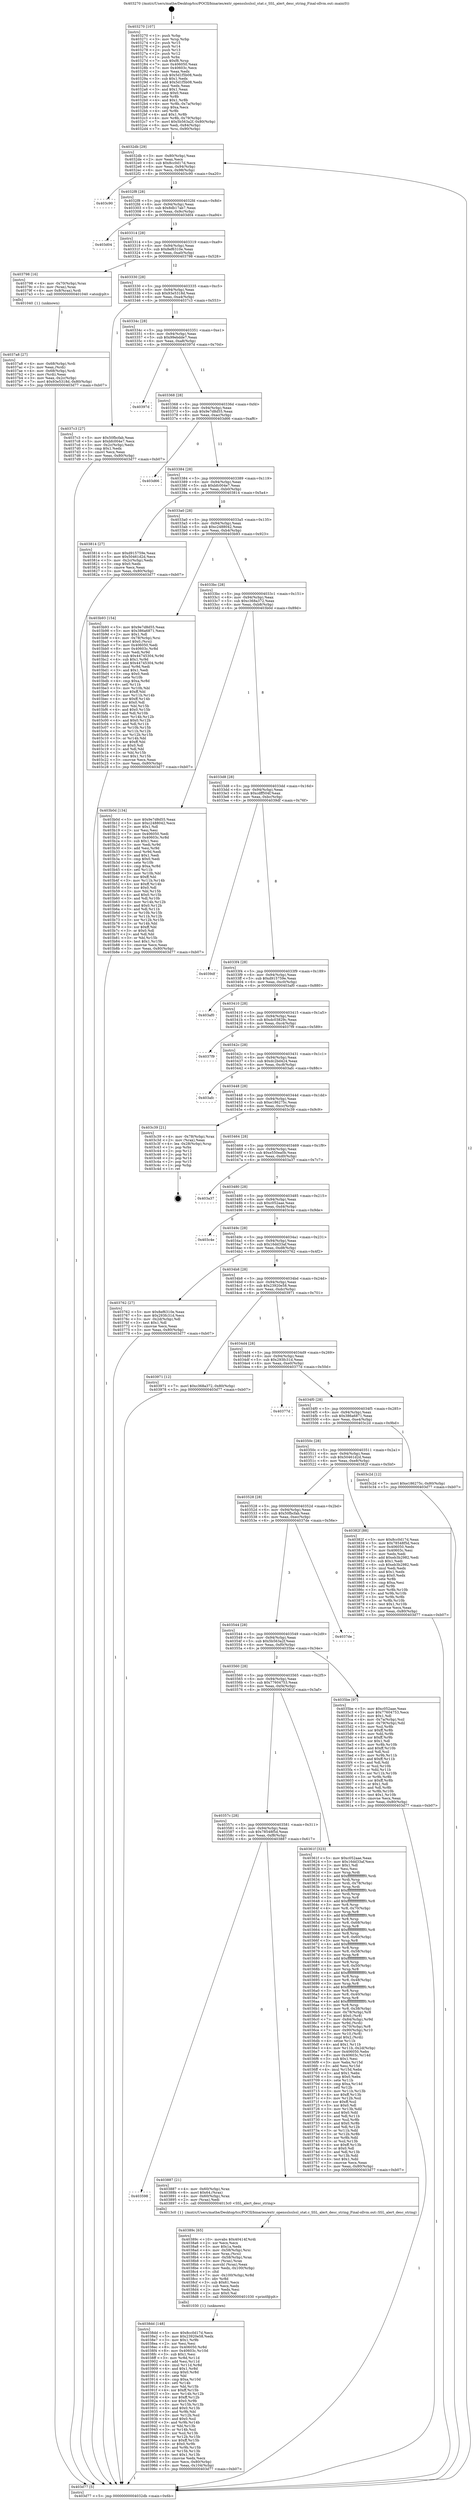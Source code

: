 digraph "0x403270" {
  label = "0x403270 (/mnt/c/Users/mathe/Desktop/tcc/POCII/binaries/extr_opensslsslssl_stat.c_SSL_alert_desc_string_Final-ollvm.out::main(0))"
  labelloc = "t"
  node[shape=record]

  Entry [label="",width=0.3,height=0.3,shape=circle,fillcolor=black,style=filled]
  "0x4032db" [label="{
     0x4032db [29]\l
     | [instrs]\l
     &nbsp;&nbsp;0x4032db \<+3\>: mov -0x80(%rbp),%eax\l
     &nbsp;&nbsp;0x4032de \<+2\>: mov %eax,%ecx\l
     &nbsp;&nbsp;0x4032e0 \<+6\>: sub $0x8cc0d17d,%ecx\l
     &nbsp;&nbsp;0x4032e6 \<+6\>: mov %eax,-0x94(%rbp)\l
     &nbsp;&nbsp;0x4032ec \<+6\>: mov %ecx,-0x98(%rbp)\l
     &nbsp;&nbsp;0x4032f2 \<+6\>: je 0000000000403c90 \<main+0xa20\>\l
  }"]
  "0x403c90" [label="{
     0x403c90\l
  }", style=dashed]
  "0x4032f8" [label="{
     0x4032f8 [28]\l
     | [instrs]\l
     &nbsp;&nbsp;0x4032f8 \<+5\>: jmp 00000000004032fd \<main+0x8d\>\l
     &nbsp;&nbsp;0x4032fd \<+6\>: mov -0x94(%rbp),%eax\l
     &nbsp;&nbsp;0x403303 \<+5\>: sub $0x8db17ab7,%eax\l
     &nbsp;&nbsp;0x403308 \<+6\>: mov %eax,-0x9c(%rbp)\l
     &nbsp;&nbsp;0x40330e \<+6\>: je 0000000000403d04 \<main+0xa94\>\l
  }"]
  Exit [label="",width=0.3,height=0.3,shape=circle,fillcolor=black,style=filled,peripheries=2]
  "0x403d04" [label="{
     0x403d04\l
  }", style=dashed]
  "0x403314" [label="{
     0x403314 [28]\l
     | [instrs]\l
     &nbsp;&nbsp;0x403314 \<+5\>: jmp 0000000000403319 \<main+0xa9\>\l
     &nbsp;&nbsp;0x403319 \<+6\>: mov -0x94(%rbp),%eax\l
     &nbsp;&nbsp;0x40331f \<+5\>: sub $0x8ef6310e,%eax\l
     &nbsp;&nbsp;0x403324 \<+6\>: mov %eax,-0xa0(%rbp)\l
     &nbsp;&nbsp;0x40332a \<+6\>: je 0000000000403798 \<main+0x528\>\l
  }"]
  "0x4038dd" [label="{
     0x4038dd [148]\l
     | [instrs]\l
     &nbsp;&nbsp;0x4038dd \<+5\>: mov $0x8cc0d17d,%ecx\l
     &nbsp;&nbsp;0x4038e2 \<+5\>: mov $0x23920e58,%edx\l
     &nbsp;&nbsp;0x4038e7 \<+3\>: mov $0x1,%r9b\l
     &nbsp;&nbsp;0x4038ea \<+2\>: xor %esi,%esi\l
     &nbsp;&nbsp;0x4038ec \<+8\>: mov 0x406050,%r8d\l
     &nbsp;&nbsp;0x4038f4 \<+8\>: mov 0x40603c,%r10d\l
     &nbsp;&nbsp;0x4038fc \<+3\>: sub $0x1,%esi\l
     &nbsp;&nbsp;0x4038ff \<+3\>: mov %r8d,%r11d\l
     &nbsp;&nbsp;0x403902 \<+3\>: add %esi,%r11d\l
     &nbsp;&nbsp;0x403905 \<+4\>: imul %r11d,%r8d\l
     &nbsp;&nbsp;0x403909 \<+4\>: and $0x1,%r8d\l
     &nbsp;&nbsp;0x40390d \<+4\>: cmp $0x0,%r8d\l
     &nbsp;&nbsp;0x403911 \<+3\>: sete %bl\l
     &nbsp;&nbsp;0x403914 \<+4\>: cmp $0xa,%r10d\l
     &nbsp;&nbsp;0x403918 \<+4\>: setl %r14b\l
     &nbsp;&nbsp;0x40391c \<+3\>: mov %bl,%r15b\l
     &nbsp;&nbsp;0x40391f \<+4\>: xor $0xff,%r15b\l
     &nbsp;&nbsp;0x403923 \<+3\>: mov %r14b,%r12b\l
     &nbsp;&nbsp;0x403926 \<+4\>: xor $0xff,%r12b\l
     &nbsp;&nbsp;0x40392a \<+4\>: xor $0x0,%r9b\l
     &nbsp;&nbsp;0x40392e \<+3\>: mov %r15b,%r13b\l
     &nbsp;&nbsp;0x403931 \<+4\>: and $0x0,%r13b\l
     &nbsp;&nbsp;0x403935 \<+3\>: and %r9b,%bl\l
     &nbsp;&nbsp;0x403938 \<+3\>: mov %r12b,%sil\l
     &nbsp;&nbsp;0x40393b \<+4\>: and $0x0,%sil\l
     &nbsp;&nbsp;0x40393f \<+3\>: and %r9b,%r14b\l
     &nbsp;&nbsp;0x403942 \<+3\>: or %bl,%r13b\l
     &nbsp;&nbsp;0x403945 \<+3\>: or %r14b,%sil\l
     &nbsp;&nbsp;0x403948 \<+3\>: xor %sil,%r13b\l
     &nbsp;&nbsp;0x40394b \<+3\>: or %r12b,%r15b\l
     &nbsp;&nbsp;0x40394e \<+4\>: xor $0xff,%r15b\l
     &nbsp;&nbsp;0x403952 \<+4\>: or $0x0,%r9b\l
     &nbsp;&nbsp;0x403956 \<+3\>: and %r9b,%r15b\l
     &nbsp;&nbsp;0x403959 \<+3\>: or %r15b,%r13b\l
     &nbsp;&nbsp;0x40395c \<+4\>: test $0x1,%r13b\l
     &nbsp;&nbsp;0x403960 \<+3\>: cmovne %edx,%ecx\l
     &nbsp;&nbsp;0x403963 \<+3\>: mov %ecx,-0x80(%rbp)\l
     &nbsp;&nbsp;0x403966 \<+6\>: mov %eax,-0x104(%rbp)\l
     &nbsp;&nbsp;0x40396c \<+5\>: jmp 0000000000403d77 \<main+0xb07\>\l
  }"]
  "0x403798" [label="{
     0x403798 [16]\l
     | [instrs]\l
     &nbsp;&nbsp;0x403798 \<+4\>: mov -0x70(%rbp),%rax\l
     &nbsp;&nbsp;0x40379c \<+3\>: mov (%rax),%rax\l
     &nbsp;&nbsp;0x40379f \<+4\>: mov 0x8(%rax),%rdi\l
     &nbsp;&nbsp;0x4037a3 \<+5\>: call 0000000000401040 \<atoi@plt\>\l
     | [calls]\l
     &nbsp;&nbsp;0x401040 \{1\} (unknown)\l
  }"]
  "0x403330" [label="{
     0x403330 [28]\l
     | [instrs]\l
     &nbsp;&nbsp;0x403330 \<+5\>: jmp 0000000000403335 \<main+0xc5\>\l
     &nbsp;&nbsp;0x403335 \<+6\>: mov -0x94(%rbp),%eax\l
     &nbsp;&nbsp;0x40333b \<+5\>: sub $0x93e5318d,%eax\l
     &nbsp;&nbsp;0x403340 \<+6\>: mov %eax,-0xa4(%rbp)\l
     &nbsp;&nbsp;0x403346 \<+6\>: je 00000000004037c3 \<main+0x553\>\l
  }"]
  "0x40389c" [label="{
     0x40389c [65]\l
     | [instrs]\l
     &nbsp;&nbsp;0x40389c \<+10\>: movabs $0x40414f,%rdi\l
     &nbsp;&nbsp;0x4038a6 \<+2\>: xor %ecx,%ecx\l
     &nbsp;&nbsp;0x4038a8 \<+5\>: mov $0x1a,%edx\l
     &nbsp;&nbsp;0x4038ad \<+4\>: mov -0x58(%rbp),%rsi\l
     &nbsp;&nbsp;0x4038b1 \<+3\>: mov %rax,(%rsi)\l
     &nbsp;&nbsp;0x4038b4 \<+4\>: mov -0x58(%rbp),%rax\l
     &nbsp;&nbsp;0x4038b8 \<+3\>: mov (%rax),%rax\l
     &nbsp;&nbsp;0x4038bb \<+3\>: movsbl (%rax),%eax\l
     &nbsp;&nbsp;0x4038be \<+6\>: mov %edx,-0x100(%rbp)\l
     &nbsp;&nbsp;0x4038c4 \<+1\>: cltd\l
     &nbsp;&nbsp;0x4038c5 \<+7\>: mov -0x100(%rbp),%r8d\l
     &nbsp;&nbsp;0x4038cc \<+3\>: idiv %r8d\l
     &nbsp;&nbsp;0x4038cf \<+3\>: sub $0x61,%ecx\l
     &nbsp;&nbsp;0x4038d2 \<+2\>: sub %ecx,%edx\l
     &nbsp;&nbsp;0x4038d4 \<+2\>: mov %edx,%esi\l
     &nbsp;&nbsp;0x4038d6 \<+2\>: mov $0x0,%al\l
     &nbsp;&nbsp;0x4038d8 \<+5\>: call 0000000000401030 \<printf@plt\>\l
     | [calls]\l
     &nbsp;&nbsp;0x401030 \{1\} (unknown)\l
  }"]
  "0x4037c3" [label="{
     0x4037c3 [27]\l
     | [instrs]\l
     &nbsp;&nbsp;0x4037c3 \<+5\>: mov $0x50fbcfab,%eax\l
     &nbsp;&nbsp;0x4037c8 \<+5\>: mov $0xbfc004e7,%ecx\l
     &nbsp;&nbsp;0x4037cd \<+3\>: mov -0x2c(%rbp),%edx\l
     &nbsp;&nbsp;0x4037d0 \<+3\>: cmp $0x1,%edx\l
     &nbsp;&nbsp;0x4037d3 \<+3\>: cmovl %ecx,%eax\l
     &nbsp;&nbsp;0x4037d6 \<+3\>: mov %eax,-0x80(%rbp)\l
     &nbsp;&nbsp;0x4037d9 \<+5\>: jmp 0000000000403d77 \<main+0xb07\>\l
  }"]
  "0x40334c" [label="{
     0x40334c [28]\l
     | [instrs]\l
     &nbsp;&nbsp;0x40334c \<+5\>: jmp 0000000000403351 \<main+0xe1\>\l
     &nbsp;&nbsp;0x403351 \<+6\>: mov -0x94(%rbp),%eax\l
     &nbsp;&nbsp;0x403357 \<+5\>: sub $0x99ebdde7,%eax\l
     &nbsp;&nbsp;0x40335c \<+6\>: mov %eax,-0xa8(%rbp)\l
     &nbsp;&nbsp;0x403362 \<+6\>: je 000000000040397d \<main+0x70d\>\l
  }"]
  "0x403598" [label="{
     0x403598\l
  }", style=dashed]
  "0x40397d" [label="{
     0x40397d\l
  }", style=dashed]
  "0x403368" [label="{
     0x403368 [28]\l
     | [instrs]\l
     &nbsp;&nbsp;0x403368 \<+5\>: jmp 000000000040336d \<main+0xfd\>\l
     &nbsp;&nbsp;0x40336d \<+6\>: mov -0x94(%rbp),%eax\l
     &nbsp;&nbsp;0x403373 \<+5\>: sub $0x9e7d8d55,%eax\l
     &nbsp;&nbsp;0x403378 \<+6\>: mov %eax,-0xac(%rbp)\l
     &nbsp;&nbsp;0x40337e \<+6\>: je 0000000000403d66 \<main+0xaf6\>\l
  }"]
  "0x403887" [label="{
     0x403887 [21]\l
     | [instrs]\l
     &nbsp;&nbsp;0x403887 \<+4\>: mov -0x60(%rbp),%rax\l
     &nbsp;&nbsp;0x40388b \<+6\>: movl $0x64,(%rax)\l
     &nbsp;&nbsp;0x403891 \<+4\>: mov -0x60(%rbp),%rax\l
     &nbsp;&nbsp;0x403895 \<+2\>: mov (%rax),%edi\l
     &nbsp;&nbsp;0x403897 \<+5\>: call 00000000004013c0 \<SSL_alert_desc_string\>\l
     | [calls]\l
     &nbsp;&nbsp;0x4013c0 \{1\} (/mnt/c/Users/mathe/Desktop/tcc/POCII/binaries/extr_opensslsslssl_stat.c_SSL_alert_desc_string_Final-ollvm.out::SSL_alert_desc_string)\l
  }"]
  "0x403d66" [label="{
     0x403d66\l
  }", style=dashed]
  "0x403384" [label="{
     0x403384 [28]\l
     | [instrs]\l
     &nbsp;&nbsp;0x403384 \<+5\>: jmp 0000000000403389 \<main+0x119\>\l
     &nbsp;&nbsp;0x403389 \<+6\>: mov -0x94(%rbp),%eax\l
     &nbsp;&nbsp;0x40338f \<+5\>: sub $0xbfc004e7,%eax\l
     &nbsp;&nbsp;0x403394 \<+6\>: mov %eax,-0xb0(%rbp)\l
     &nbsp;&nbsp;0x40339a \<+6\>: je 0000000000403814 \<main+0x5a4\>\l
  }"]
  "0x4037a8" [label="{
     0x4037a8 [27]\l
     | [instrs]\l
     &nbsp;&nbsp;0x4037a8 \<+4\>: mov -0x68(%rbp),%rdi\l
     &nbsp;&nbsp;0x4037ac \<+2\>: mov %eax,(%rdi)\l
     &nbsp;&nbsp;0x4037ae \<+4\>: mov -0x68(%rbp),%rdi\l
     &nbsp;&nbsp;0x4037b2 \<+2\>: mov (%rdi),%eax\l
     &nbsp;&nbsp;0x4037b4 \<+3\>: mov %eax,-0x2c(%rbp)\l
     &nbsp;&nbsp;0x4037b7 \<+7\>: movl $0x93e5318d,-0x80(%rbp)\l
     &nbsp;&nbsp;0x4037be \<+5\>: jmp 0000000000403d77 \<main+0xb07\>\l
  }"]
  "0x403814" [label="{
     0x403814 [27]\l
     | [instrs]\l
     &nbsp;&nbsp;0x403814 \<+5\>: mov $0xd915759e,%eax\l
     &nbsp;&nbsp;0x403819 \<+5\>: mov $0x50461d2d,%ecx\l
     &nbsp;&nbsp;0x40381e \<+3\>: mov -0x2c(%rbp),%edx\l
     &nbsp;&nbsp;0x403821 \<+3\>: cmp $0x0,%edx\l
     &nbsp;&nbsp;0x403824 \<+3\>: cmove %ecx,%eax\l
     &nbsp;&nbsp;0x403827 \<+3\>: mov %eax,-0x80(%rbp)\l
     &nbsp;&nbsp;0x40382a \<+5\>: jmp 0000000000403d77 \<main+0xb07\>\l
  }"]
  "0x4033a0" [label="{
     0x4033a0 [28]\l
     | [instrs]\l
     &nbsp;&nbsp;0x4033a0 \<+5\>: jmp 00000000004033a5 \<main+0x135\>\l
     &nbsp;&nbsp;0x4033a5 \<+6\>: mov -0x94(%rbp),%eax\l
     &nbsp;&nbsp;0x4033ab \<+5\>: sub $0xc2488042,%eax\l
     &nbsp;&nbsp;0x4033b0 \<+6\>: mov %eax,-0xb4(%rbp)\l
     &nbsp;&nbsp;0x4033b6 \<+6\>: je 0000000000403b93 \<main+0x923\>\l
  }"]
  "0x40357c" [label="{
     0x40357c [28]\l
     | [instrs]\l
     &nbsp;&nbsp;0x40357c \<+5\>: jmp 0000000000403581 \<main+0x311\>\l
     &nbsp;&nbsp;0x403581 \<+6\>: mov -0x94(%rbp),%eax\l
     &nbsp;&nbsp;0x403587 \<+5\>: sub $0x78548f5d,%eax\l
     &nbsp;&nbsp;0x40358c \<+6\>: mov %eax,-0xf8(%rbp)\l
     &nbsp;&nbsp;0x403592 \<+6\>: je 0000000000403887 \<main+0x617\>\l
  }"]
  "0x403b93" [label="{
     0x403b93 [154]\l
     | [instrs]\l
     &nbsp;&nbsp;0x403b93 \<+5\>: mov $0x9e7d8d55,%eax\l
     &nbsp;&nbsp;0x403b98 \<+5\>: mov $0x386a6871,%ecx\l
     &nbsp;&nbsp;0x403b9d \<+2\>: mov $0x1,%dl\l
     &nbsp;&nbsp;0x403b9f \<+4\>: mov -0x78(%rbp),%rsi\l
     &nbsp;&nbsp;0x403ba3 \<+6\>: movl $0x0,(%rsi)\l
     &nbsp;&nbsp;0x403ba9 \<+7\>: mov 0x406050,%edi\l
     &nbsp;&nbsp;0x403bb0 \<+8\>: mov 0x40603c,%r8d\l
     &nbsp;&nbsp;0x403bb8 \<+3\>: mov %edi,%r9d\l
     &nbsp;&nbsp;0x403bbb \<+7\>: sub $0x44745304,%r9d\l
     &nbsp;&nbsp;0x403bc2 \<+4\>: sub $0x1,%r9d\l
     &nbsp;&nbsp;0x403bc6 \<+7\>: add $0x44745304,%r9d\l
     &nbsp;&nbsp;0x403bcd \<+4\>: imul %r9d,%edi\l
     &nbsp;&nbsp;0x403bd1 \<+3\>: and $0x1,%edi\l
     &nbsp;&nbsp;0x403bd4 \<+3\>: cmp $0x0,%edi\l
     &nbsp;&nbsp;0x403bd7 \<+4\>: sete %r10b\l
     &nbsp;&nbsp;0x403bdb \<+4\>: cmp $0xa,%r8d\l
     &nbsp;&nbsp;0x403bdf \<+4\>: setl %r11b\l
     &nbsp;&nbsp;0x403be3 \<+3\>: mov %r10b,%bl\l
     &nbsp;&nbsp;0x403be6 \<+3\>: xor $0xff,%bl\l
     &nbsp;&nbsp;0x403be9 \<+3\>: mov %r11b,%r14b\l
     &nbsp;&nbsp;0x403bec \<+4\>: xor $0xff,%r14b\l
     &nbsp;&nbsp;0x403bf0 \<+3\>: xor $0x0,%dl\l
     &nbsp;&nbsp;0x403bf3 \<+3\>: mov %bl,%r15b\l
     &nbsp;&nbsp;0x403bf6 \<+4\>: and $0x0,%r15b\l
     &nbsp;&nbsp;0x403bfa \<+3\>: and %dl,%r10b\l
     &nbsp;&nbsp;0x403bfd \<+3\>: mov %r14b,%r12b\l
     &nbsp;&nbsp;0x403c00 \<+4\>: and $0x0,%r12b\l
     &nbsp;&nbsp;0x403c04 \<+3\>: and %dl,%r11b\l
     &nbsp;&nbsp;0x403c07 \<+3\>: or %r10b,%r15b\l
     &nbsp;&nbsp;0x403c0a \<+3\>: or %r11b,%r12b\l
     &nbsp;&nbsp;0x403c0d \<+3\>: xor %r12b,%r15b\l
     &nbsp;&nbsp;0x403c10 \<+3\>: or %r14b,%bl\l
     &nbsp;&nbsp;0x403c13 \<+3\>: xor $0xff,%bl\l
     &nbsp;&nbsp;0x403c16 \<+3\>: or $0x0,%dl\l
     &nbsp;&nbsp;0x403c19 \<+2\>: and %dl,%bl\l
     &nbsp;&nbsp;0x403c1b \<+3\>: or %bl,%r15b\l
     &nbsp;&nbsp;0x403c1e \<+4\>: test $0x1,%r15b\l
     &nbsp;&nbsp;0x403c22 \<+3\>: cmovne %ecx,%eax\l
     &nbsp;&nbsp;0x403c25 \<+3\>: mov %eax,-0x80(%rbp)\l
     &nbsp;&nbsp;0x403c28 \<+5\>: jmp 0000000000403d77 \<main+0xb07\>\l
  }"]
  "0x4033bc" [label="{
     0x4033bc [28]\l
     | [instrs]\l
     &nbsp;&nbsp;0x4033bc \<+5\>: jmp 00000000004033c1 \<main+0x151\>\l
     &nbsp;&nbsp;0x4033c1 \<+6\>: mov -0x94(%rbp),%eax\l
     &nbsp;&nbsp;0x4033c7 \<+5\>: sub $0xc368a372,%eax\l
     &nbsp;&nbsp;0x4033cc \<+6\>: mov %eax,-0xb8(%rbp)\l
     &nbsp;&nbsp;0x4033d2 \<+6\>: je 0000000000403b0d \<main+0x89d\>\l
  }"]
  "0x40361f" [label="{
     0x40361f [323]\l
     | [instrs]\l
     &nbsp;&nbsp;0x40361f \<+5\>: mov $0xc052aae,%eax\l
     &nbsp;&nbsp;0x403624 \<+5\>: mov $0x16dd33af,%ecx\l
     &nbsp;&nbsp;0x403629 \<+2\>: mov $0x1,%dl\l
     &nbsp;&nbsp;0x40362b \<+2\>: xor %esi,%esi\l
     &nbsp;&nbsp;0x40362d \<+3\>: mov %rsp,%rdi\l
     &nbsp;&nbsp;0x403630 \<+4\>: add $0xfffffffffffffff0,%rdi\l
     &nbsp;&nbsp;0x403634 \<+3\>: mov %rdi,%rsp\l
     &nbsp;&nbsp;0x403637 \<+4\>: mov %rdi,-0x78(%rbp)\l
     &nbsp;&nbsp;0x40363b \<+3\>: mov %rsp,%rdi\l
     &nbsp;&nbsp;0x40363e \<+4\>: add $0xfffffffffffffff0,%rdi\l
     &nbsp;&nbsp;0x403642 \<+3\>: mov %rdi,%rsp\l
     &nbsp;&nbsp;0x403645 \<+3\>: mov %rsp,%r8\l
     &nbsp;&nbsp;0x403648 \<+4\>: add $0xfffffffffffffff0,%r8\l
     &nbsp;&nbsp;0x40364c \<+3\>: mov %r8,%rsp\l
     &nbsp;&nbsp;0x40364f \<+4\>: mov %r8,-0x70(%rbp)\l
     &nbsp;&nbsp;0x403653 \<+3\>: mov %rsp,%r8\l
     &nbsp;&nbsp;0x403656 \<+4\>: add $0xfffffffffffffff0,%r8\l
     &nbsp;&nbsp;0x40365a \<+3\>: mov %r8,%rsp\l
     &nbsp;&nbsp;0x40365d \<+4\>: mov %r8,-0x68(%rbp)\l
     &nbsp;&nbsp;0x403661 \<+3\>: mov %rsp,%r8\l
     &nbsp;&nbsp;0x403664 \<+4\>: add $0xfffffffffffffff0,%r8\l
     &nbsp;&nbsp;0x403668 \<+3\>: mov %r8,%rsp\l
     &nbsp;&nbsp;0x40366b \<+4\>: mov %r8,-0x60(%rbp)\l
     &nbsp;&nbsp;0x40366f \<+3\>: mov %rsp,%r8\l
     &nbsp;&nbsp;0x403672 \<+4\>: add $0xfffffffffffffff0,%r8\l
     &nbsp;&nbsp;0x403676 \<+3\>: mov %r8,%rsp\l
     &nbsp;&nbsp;0x403679 \<+4\>: mov %r8,-0x58(%rbp)\l
     &nbsp;&nbsp;0x40367d \<+3\>: mov %rsp,%r8\l
     &nbsp;&nbsp;0x403680 \<+4\>: add $0xfffffffffffffff0,%r8\l
     &nbsp;&nbsp;0x403684 \<+3\>: mov %r8,%rsp\l
     &nbsp;&nbsp;0x403687 \<+4\>: mov %r8,-0x50(%rbp)\l
     &nbsp;&nbsp;0x40368b \<+3\>: mov %rsp,%r8\l
     &nbsp;&nbsp;0x40368e \<+4\>: add $0xfffffffffffffff0,%r8\l
     &nbsp;&nbsp;0x403692 \<+3\>: mov %r8,%rsp\l
     &nbsp;&nbsp;0x403695 \<+4\>: mov %r8,-0x48(%rbp)\l
     &nbsp;&nbsp;0x403699 \<+3\>: mov %rsp,%r8\l
     &nbsp;&nbsp;0x40369c \<+4\>: add $0xfffffffffffffff0,%r8\l
     &nbsp;&nbsp;0x4036a0 \<+3\>: mov %r8,%rsp\l
     &nbsp;&nbsp;0x4036a3 \<+4\>: mov %r8,-0x40(%rbp)\l
     &nbsp;&nbsp;0x4036a7 \<+3\>: mov %rsp,%r8\l
     &nbsp;&nbsp;0x4036aa \<+4\>: add $0xfffffffffffffff0,%r8\l
     &nbsp;&nbsp;0x4036ae \<+3\>: mov %r8,%rsp\l
     &nbsp;&nbsp;0x4036b1 \<+4\>: mov %r8,-0x38(%rbp)\l
     &nbsp;&nbsp;0x4036b5 \<+4\>: mov -0x78(%rbp),%r8\l
     &nbsp;&nbsp;0x4036b9 \<+7\>: movl $0x0,(%r8)\l
     &nbsp;&nbsp;0x4036c0 \<+7\>: mov -0x84(%rbp),%r9d\l
     &nbsp;&nbsp;0x4036c7 \<+3\>: mov %r9d,(%rdi)\l
     &nbsp;&nbsp;0x4036ca \<+4\>: mov -0x70(%rbp),%r8\l
     &nbsp;&nbsp;0x4036ce \<+7\>: mov -0x90(%rbp),%r10\l
     &nbsp;&nbsp;0x4036d5 \<+3\>: mov %r10,(%r8)\l
     &nbsp;&nbsp;0x4036d8 \<+3\>: cmpl $0x2,(%rdi)\l
     &nbsp;&nbsp;0x4036db \<+4\>: setne %r11b\l
     &nbsp;&nbsp;0x4036df \<+4\>: and $0x1,%r11b\l
     &nbsp;&nbsp;0x4036e3 \<+4\>: mov %r11b,-0x2d(%rbp)\l
     &nbsp;&nbsp;0x4036e7 \<+7\>: mov 0x406050,%ebx\l
     &nbsp;&nbsp;0x4036ee \<+8\>: mov 0x40603c,%r14d\l
     &nbsp;&nbsp;0x4036f6 \<+3\>: sub $0x1,%esi\l
     &nbsp;&nbsp;0x4036f9 \<+3\>: mov %ebx,%r15d\l
     &nbsp;&nbsp;0x4036fc \<+3\>: add %esi,%r15d\l
     &nbsp;&nbsp;0x4036ff \<+4\>: imul %r15d,%ebx\l
     &nbsp;&nbsp;0x403703 \<+3\>: and $0x1,%ebx\l
     &nbsp;&nbsp;0x403706 \<+3\>: cmp $0x0,%ebx\l
     &nbsp;&nbsp;0x403709 \<+4\>: sete %r11b\l
     &nbsp;&nbsp;0x40370d \<+4\>: cmp $0xa,%r14d\l
     &nbsp;&nbsp;0x403711 \<+4\>: setl %r12b\l
     &nbsp;&nbsp;0x403715 \<+3\>: mov %r11b,%r13b\l
     &nbsp;&nbsp;0x403718 \<+4\>: xor $0xff,%r13b\l
     &nbsp;&nbsp;0x40371c \<+3\>: mov %r12b,%sil\l
     &nbsp;&nbsp;0x40371f \<+4\>: xor $0xff,%sil\l
     &nbsp;&nbsp;0x403723 \<+3\>: xor $0x0,%dl\l
     &nbsp;&nbsp;0x403726 \<+3\>: mov %r13b,%dil\l
     &nbsp;&nbsp;0x403729 \<+4\>: and $0x0,%dil\l
     &nbsp;&nbsp;0x40372d \<+3\>: and %dl,%r11b\l
     &nbsp;&nbsp;0x403730 \<+3\>: mov %sil,%r8b\l
     &nbsp;&nbsp;0x403733 \<+4\>: and $0x0,%r8b\l
     &nbsp;&nbsp;0x403737 \<+3\>: and %dl,%r12b\l
     &nbsp;&nbsp;0x40373a \<+3\>: or %r11b,%dil\l
     &nbsp;&nbsp;0x40373d \<+3\>: or %r12b,%r8b\l
     &nbsp;&nbsp;0x403740 \<+3\>: xor %r8b,%dil\l
     &nbsp;&nbsp;0x403743 \<+3\>: or %sil,%r13b\l
     &nbsp;&nbsp;0x403746 \<+4\>: xor $0xff,%r13b\l
     &nbsp;&nbsp;0x40374a \<+3\>: or $0x0,%dl\l
     &nbsp;&nbsp;0x40374d \<+3\>: and %dl,%r13b\l
     &nbsp;&nbsp;0x403750 \<+3\>: or %r13b,%dil\l
     &nbsp;&nbsp;0x403753 \<+4\>: test $0x1,%dil\l
     &nbsp;&nbsp;0x403757 \<+3\>: cmovne %ecx,%eax\l
     &nbsp;&nbsp;0x40375a \<+3\>: mov %eax,-0x80(%rbp)\l
     &nbsp;&nbsp;0x40375d \<+5\>: jmp 0000000000403d77 \<main+0xb07\>\l
  }"]
  "0x403b0d" [label="{
     0x403b0d [134]\l
     | [instrs]\l
     &nbsp;&nbsp;0x403b0d \<+5\>: mov $0x9e7d8d55,%eax\l
     &nbsp;&nbsp;0x403b12 \<+5\>: mov $0xc2488042,%ecx\l
     &nbsp;&nbsp;0x403b17 \<+2\>: mov $0x1,%dl\l
     &nbsp;&nbsp;0x403b19 \<+2\>: xor %esi,%esi\l
     &nbsp;&nbsp;0x403b1b \<+7\>: mov 0x406050,%edi\l
     &nbsp;&nbsp;0x403b22 \<+8\>: mov 0x40603c,%r8d\l
     &nbsp;&nbsp;0x403b2a \<+3\>: sub $0x1,%esi\l
     &nbsp;&nbsp;0x403b2d \<+3\>: mov %edi,%r9d\l
     &nbsp;&nbsp;0x403b30 \<+3\>: add %esi,%r9d\l
     &nbsp;&nbsp;0x403b33 \<+4\>: imul %r9d,%edi\l
     &nbsp;&nbsp;0x403b37 \<+3\>: and $0x1,%edi\l
     &nbsp;&nbsp;0x403b3a \<+3\>: cmp $0x0,%edi\l
     &nbsp;&nbsp;0x403b3d \<+4\>: sete %r10b\l
     &nbsp;&nbsp;0x403b41 \<+4\>: cmp $0xa,%r8d\l
     &nbsp;&nbsp;0x403b45 \<+4\>: setl %r11b\l
     &nbsp;&nbsp;0x403b49 \<+3\>: mov %r10b,%bl\l
     &nbsp;&nbsp;0x403b4c \<+3\>: xor $0xff,%bl\l
     &nbsp;&nbsp;0x403b4f \<+3\>: mov %r11b,%r14b\l
     &nbsp;&nbsp;0x403b52 \<+4\>: xor $0xff,%r14b\l
     &nbsp;&nbsp;0x403b56 \<+3\>: xor $0x0,%dl\l
     &nbsp;&nbsp;0x403b59 \<+3\>: mov %bl,%r15b\l
     &nbsp;&nbsp;0x403b5c \<+4\>: and $0x0,%r15b\l
     &nbsp;&nbsp;0x403b60 \<+3\>: and %dl,%r10b\l
     &nbsp;&nbsp;0x403b63 \<+3\>: mov %r14b,%r12b\l
     &nbsp;&nbsp;0x403b66 \<+4\>: and $0x0,%r12b\l
     &nbsp;&nbsp;0x403b6a \<+3\>: and %dl,%r11b\l
     &nbsp;&nbsp;0x403b6d \<+3\>: or %r10b,%r15b\l
     &nbsp;&nbsp;0x403b70 \<+3\>: or %r11b,%r12b\l
     &nbsp;&nbsp;0x403b73 \<+3\>: xor %r12b,%r15b\l
     &nbsp;&nbsp;0x403b76 \<+3\>: or %r14b,%bl\l
     &nbsp;&nbsp;0x403b79 \<+3\>: xor $0xff,%bl\l
     &nbsp;&nbsp;0x403b7c \<+3\>: or $0x0,%dl\l
     &nbsp;&nbsp;0x403b7f \<+2\>: and %dl,%bl\l
     &nbsp;&nbsp;0x403b81 \<+3\>: or %bl,%r15b\l
     &nbsp;&nbsp;0x403b84 \<+4\>: test $0x1,%r15b\l
     &nbsp;&nbsp;0x403b88 \<+3\>: cmovne %ecx,%eax\l
     &nbsp;&nbsp;0x403b8b \<+3\>: mov %eax,-0x80(%rbp)\l
     &nbsp;&nbsp;0x403b8e \<+5\>: jmp 0000000000403d77 \<main+0xb07\>\l
  }"]
  "0x4033d8" [label="{
     0x4033d8 [28]\l
     | [instrs]\l
     &nbsp;&nbsp;0x4033d8 \<+5\>: jmp 00000000004033dd \<main+0x16d\>\l
     &nbsp;&nbsp;0x4033dd \<+6\>: mov -0x94(%rbp),%eax\l
     &nbsp;&nbsp;0x4033e3 \<+5\>: sub $0xcdff504f,%eax\l
     &nbsp;&nbsp;0x4033e8 \<+6\>: mov %eax,-0xbc(%rbp)\l
     &nbsp;&nbsp;0x4033ee \<+6\>: je 00000000004039df \<main+0x76f\>\l
  }"]
  "0x403270" [label="{
     0x403270 [107]\l
     | [instrs]\l
     &nbsp;&nbsp;0x403270 \<+1\>: push %rbp\l
     &nbsp;&nbsp;0x403271 \<+3\>: mov %rsp,%rbp\l
     &nbsp;&nbsp;0x403274 \<+2\>: push %r15\l
     &nbsp;&nbsp;0x403276 \<+2\>: push %r14\l
     &nbsp;&nbsp;0x403278 \<+2\>: push %r13\l
     &nbsp;&nbsp;0x40327a \<+2\>: push %r12\l
     &nbsp;&nbsp;0x40327c \<+1\>: push %rbx\l
     &nbsp;&nbsp;0x40327d \<+7\>: sub $0xf8,%rsp\l
     &nbsp;&nbsp;0x403284 \<+7\>: mov 0x406050,%eax\l
     &nbsp;&nbsp;0x40328b \<+7\>: mov 0x40603c,%ecx\l
     &nbsp;&nbsp;0x403292 \<+2\>: mov %eax,%edx\l
     &nbsp;&nbsp;0x403294 \<+6\>: sub $0x5d1f5b08,%edx\l
     &nbsp;&nbsp;0x40329a \<+3\>: sub $0x1,%edx\l
     &nbsp;&nbsp;0x40329d \<+6\>: add $0x5d1f5b08,%edx\l
     &nbsp;&nbsp;0x4032a3 \<+3\>: imul %edx,%eax\l
     &nbsp;&nbsp;0x4032a6 \<+3\>: and $0x1,%eax\l
     &nbsp;&nbsp;0x4032a9 \<+3\>: cmp $0x0,%eax\l
     &nbsp;&nbsp;0x4032ac \<+4\>: sete %r8b\l
     &nbsp;&nbsp;0x4032b0 \<+4\>: and $0x1,%r8b\l
     &nbsp;&nbsp;0x4032b4 \<+4\>: mov %r8b,-0x7a(%rbp)\l
     &nbsp;&nbsp;0x4032b8 \<+3\>: cmp $0xa,%ecx\l
     &nbsp;&nbsp;0x4032bb \<+4\>: setl %r8b\l
     &nbsp;&nbsp;0x4032bf \<+4\>: and $0x1,%r8b\l
     &nbsp;&nbsp;0x4032c3 \<+4\>: mov %r8b,-0x79(%rbp)\l
     &nbsp;&nbsp;0x4032c7 \<+7\>: movl $0x5b563a2f,-0x80(%rbp)\l
     &nbsp;&nbsp;0x4032ce \<+6\>: mov %edi,-0x84(%rbp)\l
     &nbsp;&nbsp;0x4032d4 \<+7\>: mov %rsi,-0x90(%rbp)\l
  }"]
  "0x4039df" [label="{
     0x4039df\l
  }", style=dashed]
  "0x4033f4" [label="{
     0x4033f4 [28]\l
     | [instrs]\l
     &nbsp;&nbsp;0x4033f4 \<+5\>: jmp 00000000004033f9 \<main+0x189\>\l
     &nbsp;&nbsp;0x4033f9 \<+6\>: mov -0x94(%rbp),%eax\l
     &nbsp;&nbsp;0x4033ff \<+5\>: sub $0xd915759e,%eax\l
     &nbsp;&nbsp;0x403404 \<+6\>: mov %eax,-0xc0(%rbp)\l
     &nbsp;&nbsp;0x40340a \<+6\>: je 0000000000403af0 \<main+0x880\>\l
  }"]
  "0x403d77" [label="{
     0x403d77 [5]\l
     | [instrs]\l
     &nbsp;&nbsp;0x403d77 \<+5\>: jmp 00000000004032db \<main+0x6b\>\l
  }"]
  "0x403af0" [label="{
     0x403af0\l
  }", style=dashed]
  "0x403410" [label="{
     0x403410 [28]\l
     | [instrs]\l
     &nbsp;&nbsp;0x403410 \<+5\>: jmp 0000000000403415 \<main+0x1a5\>\l
     &nbsp;&nbsp;0x403415 \<+6\>: mov -0x94(%rbp),%eax\l
     &nbsp;&nbsp;0x40341b \<+5\>: sub $0xdc03829c,%eax\l
     &nbsp;&nbsp;0x403420 \<+6\>: mov %eax,-0xc4(%rbp)\l
     &nbsp;&nbsp;0x403426 \<+6\>: je 00000000004037f9 \<main+0x589\>\l
  }"]
  "0x403560" [label="{
     0x403560 [28]\l
     | [instrs]\l
     &nbsp;&nbsp;0x403560 \<+5\>: jmp 0000000000403565 \<main+0x2f5\>\l
     &nbsp;&nbsp;0x403565 \<+6\>: mov -0x94(%rbp),%eax\l
     &nbsp;&nbsp;0x40356b \<+5\>: sub $0x77604753,%eax\l
     &nbsp;&nbsp;0x403570 \<+6\>: mov %eax,-0xf4(%rbp)\l
     &nbsp;&nbsp;0x403576 \<+6\>: je 000000000040361f \<main+0x3af\>\l
  }"]
  "0x4037f9" [label="{
     0x4037f9\l
  }", style=dashed]
  "0x40342c" [label="{
     0x40342c [28]\l
     | [instrs]\l
     &nbsp;&nbsp;0x40342c \<+5\>: jmp 0000000000403431 \<main+0x1c1\>\l
     &nbsp;&nbsp;0x403431 \<+6\>: mov -0x94(%rbp),%eax\l
     &nbsp;&nbsp;0x403437 \<+5\>: sub $0xdc2bd424,%eax\l
     &nbsp;&nbsp;0x40343c \<+6\>: mov %eax,-0xc8(%rbp)\l
     &nbsp;&nbsp;0x403442 \<+6\>: je 0000000000403afc \<main+0x88c\>\l
  }"]
  "0x4035be" [label="{
     0x4035be [97]\l
     | [instrs]\l
     &nbsp;&nbsp;0x4035be \<+5\>: mov $0xc052aae,%eax\l
     &nbsp;&nbsp;0x4035c3 \<+5\>: mov $0x77604753,%ecx\l
     &nbsp;&nbsp;0x4035c8 \<+2\>: mov $0x1,%dl\l
     &nbsp;&nbsp;0x4035ca \<+4\>: mov -0x7a(%rbp),%sil\l
     &nbsp;&nbsp;0x4035ce \<+4\>: mov -0x79(%rbp),%dil\l
     &nbsp;&nbsp;0x4035d2 \<+3\>: mov %sil,%r8b\l
     &nbsp;&nbsp;0x4035d5 \<+4\>: xor $0xff,%r8b\l
     &nbsp;&nbsp;0x4035d9 \<+3\>: mov %dil,%r9b\l
     &nbsp;&nbsp;0x4035dc \<+4\>: xor $0xff,%r9b\l
     &nbsp;&nbsp;0x4035e0 \<+3\>: xor $0x1,%dl\l
     &nbsp;&nbsp;0x4035e3 \<+3\>: mov %r8b,%r10b\l
     &nbsp;&nbsp;0x4035e6 \<+4\>: and $0xff,%r10b\l
     &nbsp;&nbsp;0x4035ea \<+3\>: and %dl,%sil\l
     &nbsp;&nbsp;0x4035ed \<+3\>: mov %r9b,%r11b\l
     &nbsp;&nbsp;0x4035f0 \<+4\>: and $0xff,%r11b\l
     &nbsp;&nbsp;0x4035f4 \<+3\>: and %dl,%dil\l
     &nbsp;&nbsp;0x4035f7 \<+3\>: or %sil,%r10b\l
     &nbsp;&nbsp;0x4035fa \<+3\>: or %dil,%r11b\l
     &nbsp;&nbsp;0x4035fd \<+3\>: xor %r11b,%r10b\l
     &nbsp;&nbsp;0x403600 \<+3\>: or %r9b,%r8b\l
     &nbsp;&nbsp;0x403603 \<+4\>: xor $0xff,%r8b\l
     &nbsp;&nbsp;0x403607 \<+3\>: or $0x1,%dl\l
     &nbsp;&nbsp;0x40360a \<+3\>: and %dl,%r8b\l
     &nbsp;&nbsp;0x40360d \<+3\>: or %r8b,%r10b\l
     &nbsp;&nbsp;0x403610 \<+4\>: test $0x1,%r10b\l
     &nbsp;&nbsp;0x403614 \<+3\>: cmovne %ecx,%eax\l
     &nbsp;&nbsp;0x403617 \<+3\>: mov %eax,-0x80(%rbp)\l
     &nbsp;&nbsp;0x40361a \<+5\>: jmp 0000000000403d77 \<main+0xb07\>\l
  }"]
  "0x403afc" [label="{
     0x403afc\l
  }", style=dashed]
  "0x403448" [label="{
     0x403448 [28]\l
     | [instrs]\l
     &nbsp;&nbsp;0x403448 \<+5\>: jmp 000000000040344d \<main+0x1dd\>\l
     &nbsp;&nbsp;0x40344d \<+6\>: mov -0x94(%rbp),%eax\l
     &nbsp;&nbsp;0x403453 \<+5\>: sub $0xe186275c,%eax\l
     &nbsp;&nbsp;0x403458 \<+6\>: mov %eax,-0xcc(%rbp)\l
     &nbsp;&nbsp;0x40345e \<+6\>: je 0000000000403c39 \<main+0x9c9\>\l
  }"]
  "0x403544" [label="{
     0x403544 [28]\l
     | [instrs]\l
     &nbsp;&nbsp;0x403544 \<+5\>: jmp 0000000000403549 \<main+0x2d9\>\l
     &nbsp;&nbsp;0x403549 \<+6\>: mov -0x94(%rbp),%eax\l
     &nbsp;&nbsp;0x40354f \<+5\>: sub $0x5b563a2f,%eax\l
     &nbsp;&nbsp;0x403554 \<+6\>: mov %eax,-0xf0(%rbp)\l
     &nbsp;&nbsp;0x40355a \<+6\>: je 00000000004035be \<main+0x34e\>\l
  }"]
  "0x403c39" [label="{
     0x403c39 [21]\l
     | [instrs]\l
     &nbsp;&nbsp;0x403c39 \<+4\>: mov -0x78(%rbp),%rax\l
     &nbsp;&nbsp;0x403c3d \<+2\>: mov (%rax),%eax\l
     &nbsp;&nbsp;0x403c3f \<+4\>: lea -0x28(%rbp),%rsp\l
     &nbsp;&nbsp;0x403c43 \<+1\>: pop %rbx\l
     &nbsp;&nbsp;0x403c44 \<+2\>: pop %r12\l
     &nbsp;&nbsp;0x403c46 \<+2\>: pop %r13\l
     &nbsp;&nbsp;0x403c48 \<+2\>: pop %r14\l
     &nbsp;&nbsp;0x403c4a \<+2\>: pop %r15\l
     &nbsp;&nbsp;0x403c4c \<+1\>: pop %rbp\l
     &nbsp;&nbsp;0x403c4d \<+1\>: ret\l
  }"]
  "0x403464" [label="{
     0x403464 [28]\l
     | [instrs]\l
     &nbsp;&nbsp;0x403464 \<+5\>: jmp 0000000000403469 \<main+0x1f9\>\l
     &nbsp;&nbsp;0x403469 \<+6\>: mov -0x94(%rbp),%eax\l
     &nbsp;&nbsp;0x40346f \<+5\>: sub $0xe550ea0b,%eax\l
     &nbsp;&nbsp;0x403474 \<+6\>: mov %eax,-0xd0(%rbp)\l
     &nbsp;&nbsp;0x40347a \<+6\>: je 0000000000403a37 \<main+0x7c7\>\l
  }"]
  "0x4037de" [label="{
     0x4037de\l
  }", style=dashed]
  "0x403a37" [label="{
     0x403a37\l
  }", style=dashed]
  "0x403480" [label="{
     0x403480 [28]\l
     | [instrs]\l
     &nbsp;&nbsp;0x403480 \<+5\>: jmp 0000000000403485 \<main+0x215\>\l
     &nbsp;&nbsp;0x403485 \<+6\>: mov -0x94(%rbp),%eax\l
     &nbsp;&nbsp;0x40348b \<+5\>: sub $0xc052aae,%eax\l
     &nbsp;&nbsp;0x403490 \<+6\>: mov %eax,-0xd4(%rbp)\l
     &nbsp;&nbsp;0x403496 \<+6\>: je 0000000000403c4e \<main+0x9de\>\l
  }"]
  "0x403528" [label="{
     0x403528 [28]\l
     | [instrs]\l
     &nbsp;&nbsp;0x403528 \<+5\>: jmp 000000000040352d \<main+0x2bd\>\l
     &nbsp;&nbsp;0x40352d \<+6\>: mov -0x94(%rbp),%eax\l
     &nbsp;&nbsp;0x403533 \<+5\>: sub $0x50fbcfab,%eax\l
     &nbsp;&nbsp;0x403538 \<+6\>: mov %eax,-0xec(%rbp)\l
     &nbsp;&nbsp;0x40353e \<+6\>: je 00000000004037de \<main+0x56e\>\l
  }"]
  "0x403c4e" [label="{
     0x403c4e\l
  }", style=dashed]
  "0x40349c" [label="{
     0x40349c [28]\l
     | [instrs]\l
     &nbsp;&nbsp;0x40349c \<+5\>: jmp 00000000004034a1 \<main+0x231\>\l
     &nbsp;&nbsp;0x4034a1 \<+6\>: mov -0x94(%rbp),%eax\l
     &nbsp;&nbsp;0x4034a7 \<+5\>: sub $0x16dd33af,%eax\l
     &nbsp;&nbsp;0x4034ac \<+6\>: mov %eax,-0xd8(%rbp)\l
     &nbsp;&nbsp;0x4034b2 \<+6\>: je 0000000000403762 \<main+0x4f2\>\l
  }"]
  "0x40382f" [label="{
     0x40382f [88]\l
     | [instrs]\l
     &nbsp;&nbsp;0x40382f \<+5\>: mov $0x8cc0d17d,%eax\l
     &nbsp;&nbsp;0x403834 \<+5\>: mov $0x78548f5d,%ecx\l
     &nbsp;&nbsp;0x403839 \<+7\>: mov 0x406050,%edx\l
     &nbsp;&nbsp;0x403840 \<+7\>: mov 0x40603c,%esi\l
     &nbsp;&nbsp;0x403847 \<+2\>: mov %edx,%edi\l
     &nbsp;&nbsp;0x403849 \<+6\>: add $0xeb3b2982,%edi\l
     &nbsp;&nbsp;0x40384f \<+3\>: sub $0x1,%edi\l
     &nbsp;&nbsp;0x403852 \<+6\>: sub $0xeb3b2982,%edi\l
     &nbsp;&nbsp;0x403858 \<+3\>: imul %edi,%edx\l
     &nbsp;&nbsp;0x40385b \<+3\>: and $0x1,%edx\l
     &nbsp;&nbsp;0x40385e \<+3\>: cmp $0x0,%edx\l
     &nbsp;&nbsp;0x403861 \<+4\>: sete %r8b\l
     &nbsp;&nbsp;0x403865 \<+3\>: cmp $0xa,%esi\l
     &nbsp;&nbsp;0x403868 \<+4\>: setl %r9b\l
     &nbsp;&nbsp;0x40386c \<+3\>: mov %r8b,%r10b\l
     &nbsp;&nbsp;0x40386f \<+3\>: and %r9b,%r10b\l
     &nbsp;&nbsp;0x403872 \<+3\>: xor %r9b,%r8b\l
     &nbsp;&nbsp;0x403875 \<+3\>: or %r8b,%r10b\l
     &nbsp;&nbsp;0x403878 \<+4\>: test $0x1,%r10b\l
     &nbsp;&nbsp;0x40387c \<+3\>: cmovne %ecx,%eax\l
     &nbsp;&nbsp;0x40387f \<+3\>: mov %eax,-0x80(%rbp)\l
     &nbsp;&nbsp;0x403882 \<+5\>: jmp 0000000000403d77 \<main+0xb07\>\l
  }"]
  "0x403762" [label="{
     0x403762 [27]\l
     | [instrs]\l
     &nbsp;&nbsp;0x403762 \<+5\>: mov $0x8ef6310e,%eax\l
     &nbsp;&nbsp;0x403767 \<+5\>: mov $0x293fc31d,%ecx\l
     &nbsp;&nbsp;0x40376c \<+3\>: mov -0x2d(%rbp),%dl\l
     &nbsp;&nbsp;0x40376f \<+3\>: test $0x1,%dl\l
     &nbsp;&nbsp;0x403772 \<+3\>: cmovne %ecx,%eax\l
     &nbsp;&nbsp;0x403775 \<+3\>: mov %eax,-0x80(%rbp)\l
     &nbsp;&nbsp;0x403778 \<+5\>: jmp 0000000000403d77 \<main+0xb07\>\l
  }"]
  "0x4034b8" [label="{
     0x4034b8 [28]\l
     | [instrs]\l
     &nbsp;&nbsp;0x4034b8 \<+5\>: jmp 00000000004034bd \<main+0x24d\>\l
     &nbsp;&nbsp;0x4034bd \<+6\>: mov -0x94(%rbp),%eax\l
     &nbsp;&nbsp;0x4034c3 \<+5\>: sub $0x23920e58,%eax\l
     &nbsp;&nbsp;0x4034c8 \<+6\>: mov %eax,-0xdc(%rbp)\l
     &nbsp;&nbsp;0x4034ce \<+6\>: je 0000000000403971 \<main+0x701\>\l
  }"]
  "0x40350c" [label="{
     0x40350c [28]\l
     | [instrs]\l
     &nbsp;&nbsp;0x40350c \<+5\>: jmp 0000000000403511 \<main+0x2a1\>\l
     &nbsp;&nbsp;0x403511 \<+6\>: mov -0x94(%rbp),%eax\l
     &nbsp;&nbsp;0x403517 \<+5\>: sub $0x50461d2d,%eax\l
     &nbsp;&nbsp;0x40351c \<+6\>: mov %eax,-0xe8(%rbp)\l
     &nbsp;&nbsp;0x403522 \<+6\>: je 000000000040382f \<main+0x5bf\>\l
  }"]
  "0x403971" [label="{
     0x403971 [12]\l
     | [instrs]\l
     &nbsp;&nbsp;0x403971 \<+7\>: movl $0xc368a372,-0x80(%rbp)\l
     &nbsp;&nbsp;0x403978 \<+5\>: jmp 0000000000403d77 \<main+0xb07\>\l
  }"]
  "0x4034d4" [label="{
     0x4034d4 [28]\l
     | [instrs]\l
     &nbsp;&nbsp;0x4034d4 \<+5\>: jmp 00000000004034d9 \<main+0x269\>\l
     &nbsp;&nbsp;0x4034d9 \<+6\>: mov -0x94(%rbp),%eax\l
     &nbsp;&nbsp;0x4034df \<+5\>: sub $0x293fc31d,%eax\l
     &nbsp;&nbsp;0x4034e4 \<+6\>: mov %eax,-0xe0(%rbp)\l
     &nbsp;&nbsp;0x4034ea \<+6\>: je 000000000040377d \<main+0x50d\>\l
  }"]
  "0x403c2d" [label="{
     0x403c2d [12]\l
     | [instrs]\l
     &nbsp;&nbsp;0x403c2d \<+7\>: movl $0xe186275c,-0x80(%rbp)\l
     &nbsp;&nbsp;0x403c34 \<+5\>: jmp 0000000000403d77 \<main+0xb07\>\l
  }"]
  "0x40377d" [label="{
     0x40377d\l
  }", style=dashed]
  "0x4034f0" [label="{
     0x4034f0 [28]\l
     | [instrs]\l
     &nbsp;&nbsp;0x4034f0 \<+5\>: jmp 00000000004034f5 \<main+0x285\>\l
     &nbsp;&nbsp;0x4034f5 \<+6\>: mov -0x94(%rbp),%eax\l
     &nbsp;&nbsp;0x4034fb \<+5\>: sub $0x386a6871,%eax\l
     &nbsp;&nbsp;0x403500 \<+6\>: mov %eax,-0xe4(%rbp)\l
     &nbsp;&nbsp;0x403506 \<+6\>: je 0000000000403c2d \<main+0x9bd\>\l
  }"]
  Entry -> "0x403270" [label=" 1"]
  "0x4032db" -> "0x403c90" [label=" 0"]
  "0x4032db" -> "0x4032f8" [label=" 13"]
  "0x403c39" -> Exit [label=" 1"]
  "0x4032f8" -> "0x403d04" [label=" 0"]
  "0x4032f8" -> "0x403314" [label=" 13"]
  "0x403c2d" -> "0x403d77" [label=" 1"]
  "0x403314" -> "0x403798" [label=" 1"]
  "0x403314" -> "0x403330" [label=" 12"]
  "0x403b93" -> "0x403d77" [label=" 1"]
  "0x403330" -> "0x4037c3" [label=" 1"]
  "0x403330" -> "0x40334c" [label=" 11"]
  "0x403b0d" -> "0x403d77" [label=" 1"]
  "0x40334c" -> "0x40397d" [label=" 0"]
  "0x40334c" -> "0x403368" [label=" 11"]
  "0x403971" -> "0x403d77" [label=" 1"]
  "0x403368" -> "0x403d66" [label=" 0"]
  "0x403368" -> "0x403384" [label=" 11"]
  "0x4038dd" -> "0x403d77" [label=" 1"]
  "0x403384" -> "0x403814" [label=" 1"]
  "0x403384" -> "0x4033a0" [label=" 10"]
  "0x403887" -> "0x40389c" [label=" 1"]
  "0x4033a0" -> "0x403b93" [label=" 1"]
  "0x4033a0" -> "0x4033bc" [label=" 9"]
  "0x40357c" -> "0x403887" [label=" 1"]
  "0x4033bc" -> "0x403b0d" [label=" 1"]
  "0x4033bc" -> "0x4033d8" [label=" 8"]
  "0x40389c" -> "0x4038dd" [label=" 1"]
  "0x4033d8" -> "0x4039df" [label=" 0"]
  "0x4033d8" -> "0x4033f4" [label=" 8"]
  "0x403814" -> "0x403d77" [label=" 1"]
  "0x4033f4" -> "0x403af0" [label=" 0"]
  "0x4033f4" -> "0x403410" [label=" 8"]
  "0x4037c3" -> "0x403d77" [label=" 1"]
  "0x403410" -> "0x4037f9" [label=" 0"]
  "0x403410" -> "0x40342c" [label=" 8"]
  "0x4037a8" -> "0x403d77" [label=" 1"]
  "0x40342c" -> "0x403afc" [label=" 0"]
  "0x40342c" -> "0x403448" [label=" 8"]
  "0x403798" -> "0x4037a8" [label=" 1"]
  "0x403448" -> "0x403c39" [label=" 1"]
  "0x403448" -> "0x403464" [label=" 7"]
  "0x40361f" -> "0x403d77" [label=" 1"]
  "0x403464" -> "0x403a37" [label=" 0"]
  "0x403464" -> "0x403480" [label=" 7"]
  "0x40357c" -> "0x403598" [label=" 0"]
  "0x403480" -> "0x403c4e" [label=" 0"]
  "0x403480" -> "0x40349c" [label=" 7"]
  "0x403560" -> "0x40361f" [label=" 1"]
  "0x40349c" -> "0x403762" [label=" 1"]
  "0x40349c" -> "0x4034b8" [label=" 6"]
  "0x40382f" -> "0x403d77" [label=" 1"]
  "0x4034b8" -> "0x403971" [label=" 1"]
  "0x4034b8" -> "0x4034d4" [label=" 5"]
  "0x403270" -> "0x4032db" [label=" 1"]
  "0x4034d4" -> "0x40377d" [label=" 0"]
  "0x4034d4" -> "0x4034f0" [label=" 5"]
  "0x4035be" -> "0x403d77" [label=" 1"]
  "0x4034f0" -> "0x403c2d" [label=" 1"]
  "0x4034f0" -> "0x40350c" [label=" 4"]
  "0x403d77" -> "0x4032db" [label=" 12"]
  "0x40350c" -> "0x40382f" [label=" 1"]
  "0x40350c" -> "0x403528" [label=" 3"]
  "0x403560" -> "0x40357c" [label=" 1"]
  "0x403528" -> "0x4037de" [label=" 0"]
  "0x403528" -> "0x403544" [label=" 3"]
  "0x403762" -> "0x403d77" [label=" 1"]
  "0x403544" -> "0x4035be" [label=" 1"]
  "0x403544" -> "0x403560" [label=" 2"]
}
